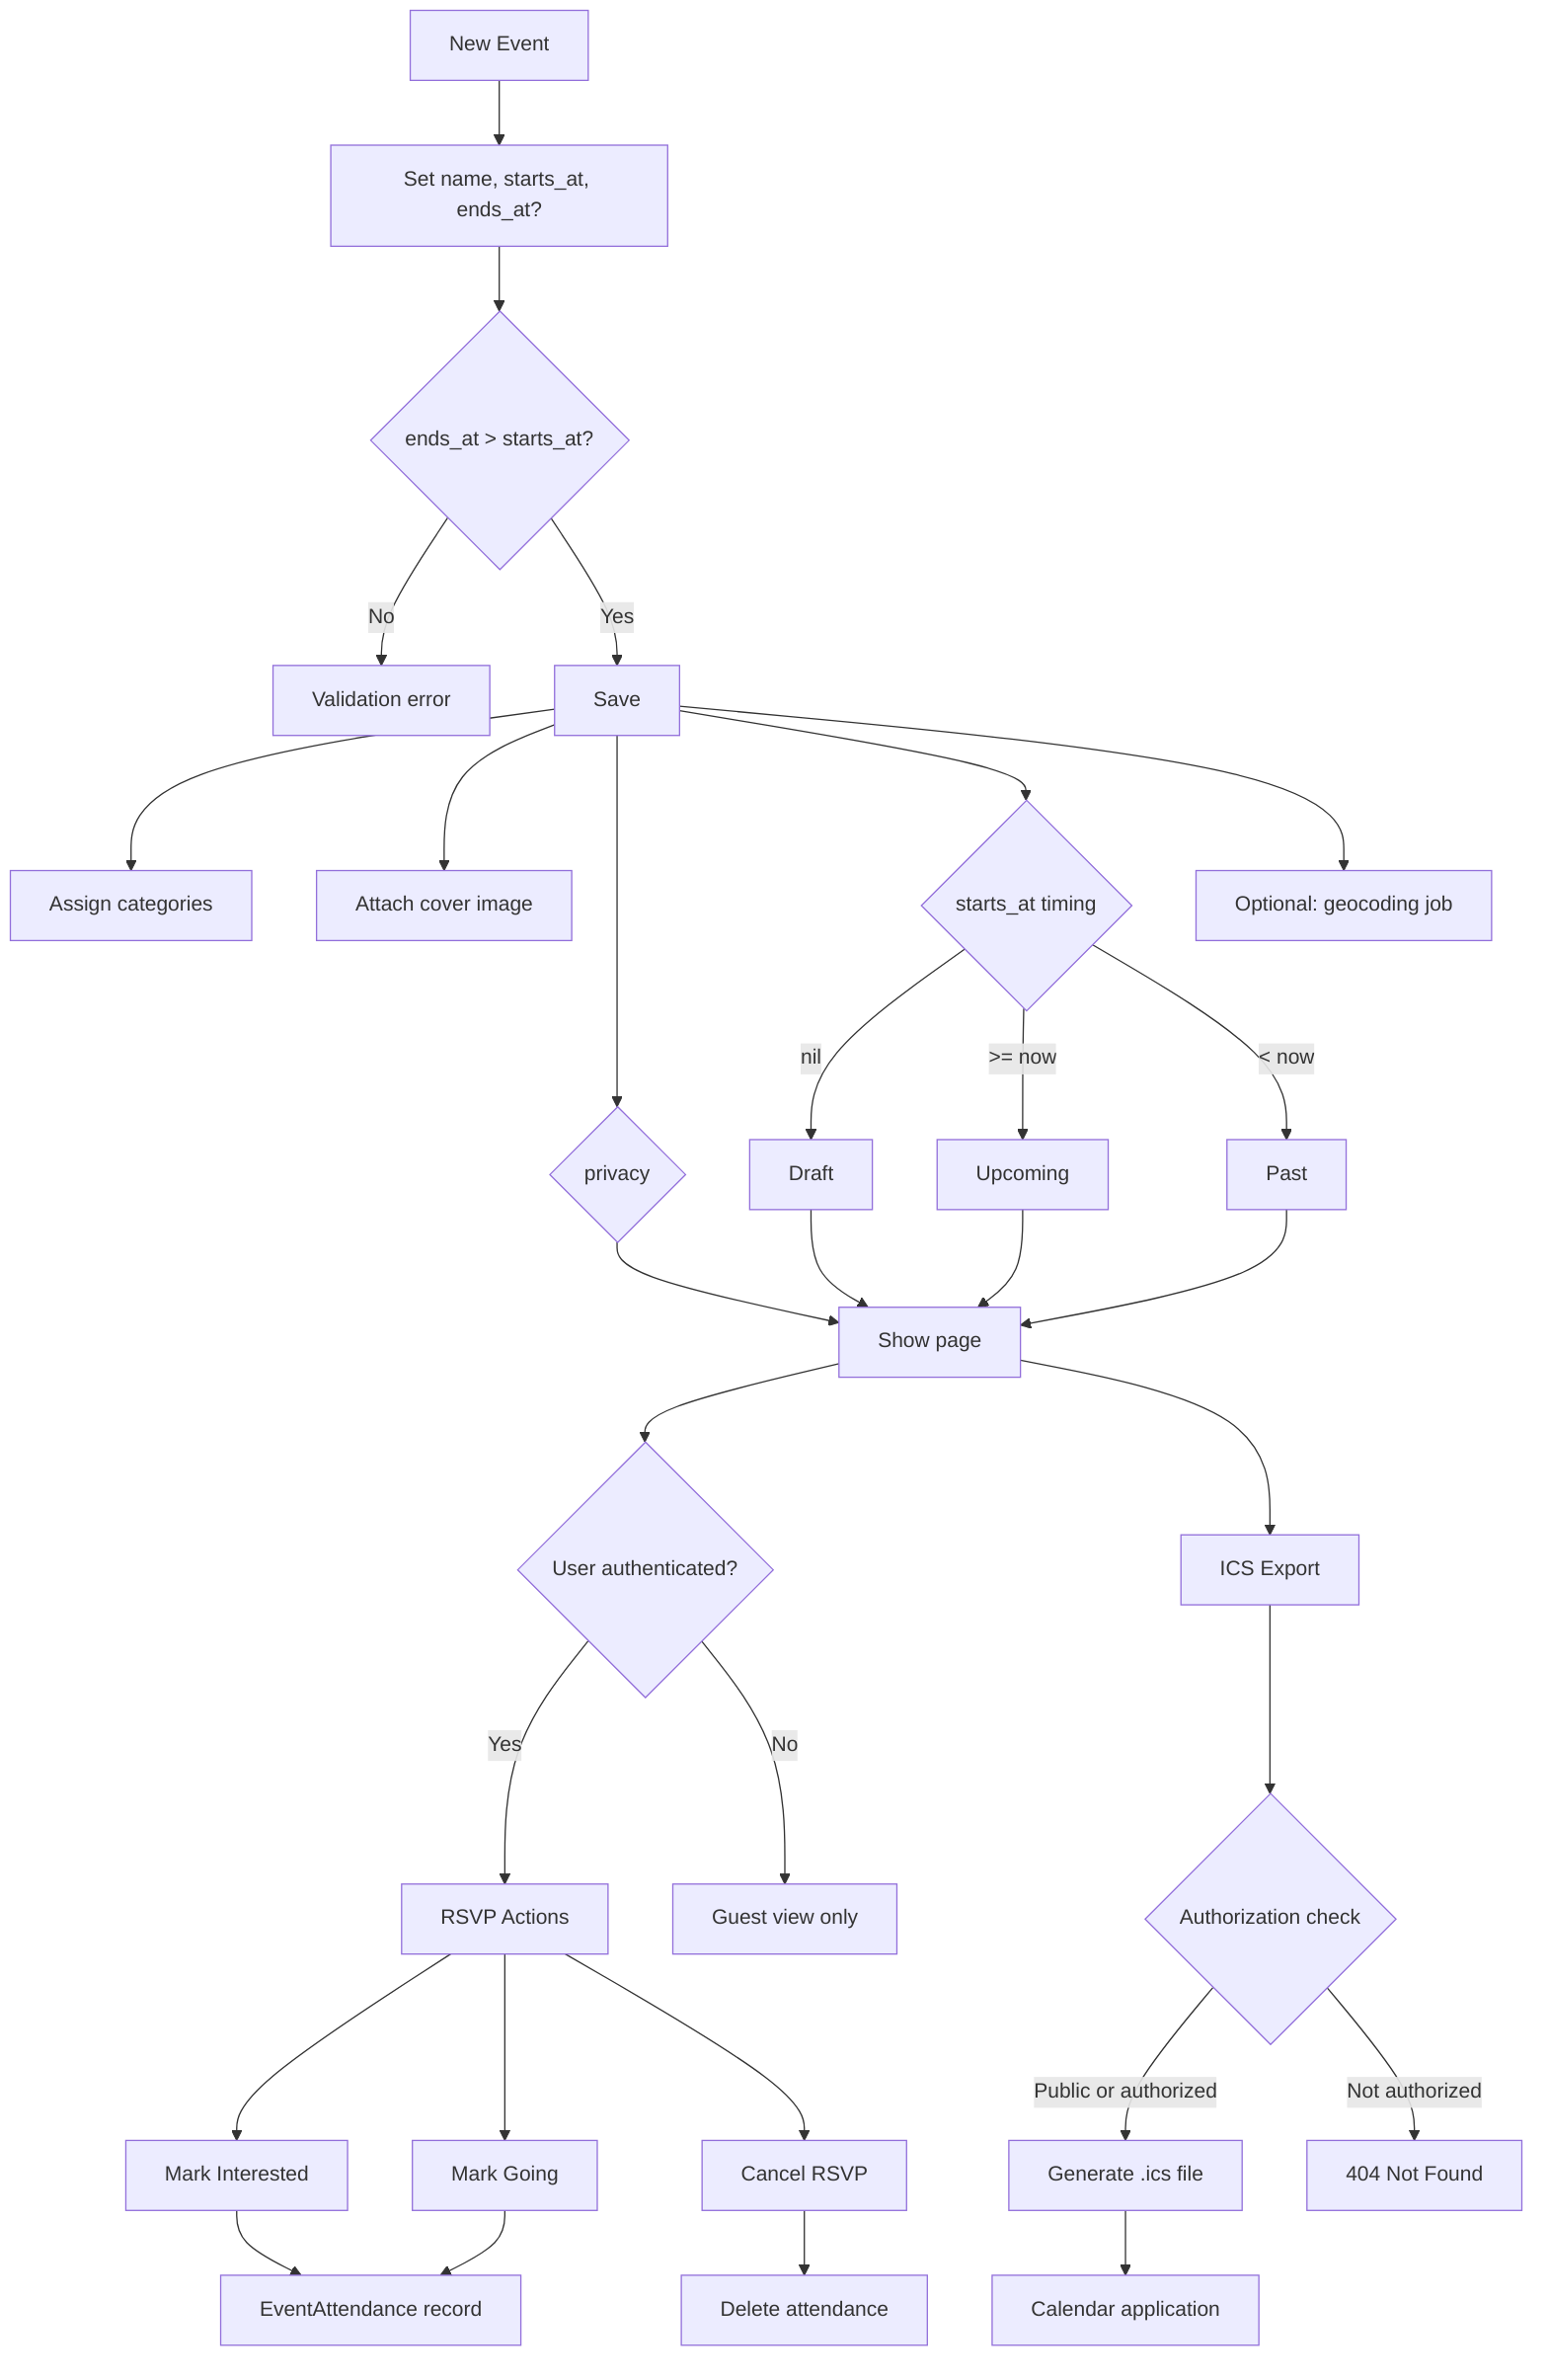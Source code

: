 flowchart TD

  %% Create & Validate
  C1[New Event] --> C2[Set name, starts_at, ends_at?]
  C2 --> V1{ends_at > starts_at?}
  V1 -->|No| ERR[Validation error]
  V1 -->|Yes| SAVE[Save]

  %% Categorize & Media
  SAVE --> CAT[Assign categories]
  SAVE --> IMG[Attach cover image]

  %% Visibility & Scopes
  SAVE --> PZ{privacy}
  SAVE --> SCOPE{starts_at timing}
  SCOPE -->|nil| DRAFT[Draft]
  SCOPE -->|>= now| UPCOMING[Upcoming]
  SCOPE -->|< now| PAST[Past]

  %% Optional Geocoding
  SAVE --> GEO[Optional: geocoding job]

  %% Display & Actions
  PZ --> SHOW[Show page]
  UPCOMING --> SHOW
  PAST --> SHOW
  DRAFT --> SHOW
  
  %% RSVP System
  SHOW --> AUTH{User authenticated?}
  AUTH -->|Yes| RSVP[RSVP Actions]
  AUTH -->|No| GUEST[Guest view only]
  RSVP --> INT[Mark Interested]
  RSVP --> GOING[Mark Going]
  RSVP --> CANCEL[Cancel RSVP]
  INT --> ATT[EventAttendance record]
  GOING --> ATT
  CANCEL --> DEL[Delete attendance]
  
  %% ICS Export
  SHOW --> ICS[ICS Export]
  ICS --> ICSAUTH{Authorization check}
  ICSAUTH -->|Public or authorized| EXPORT[Generate .ics file]
  ICSAUTH -->|Not authorized| 404[404 Not Found]
  EXPORT --> CAL[Calendar application]